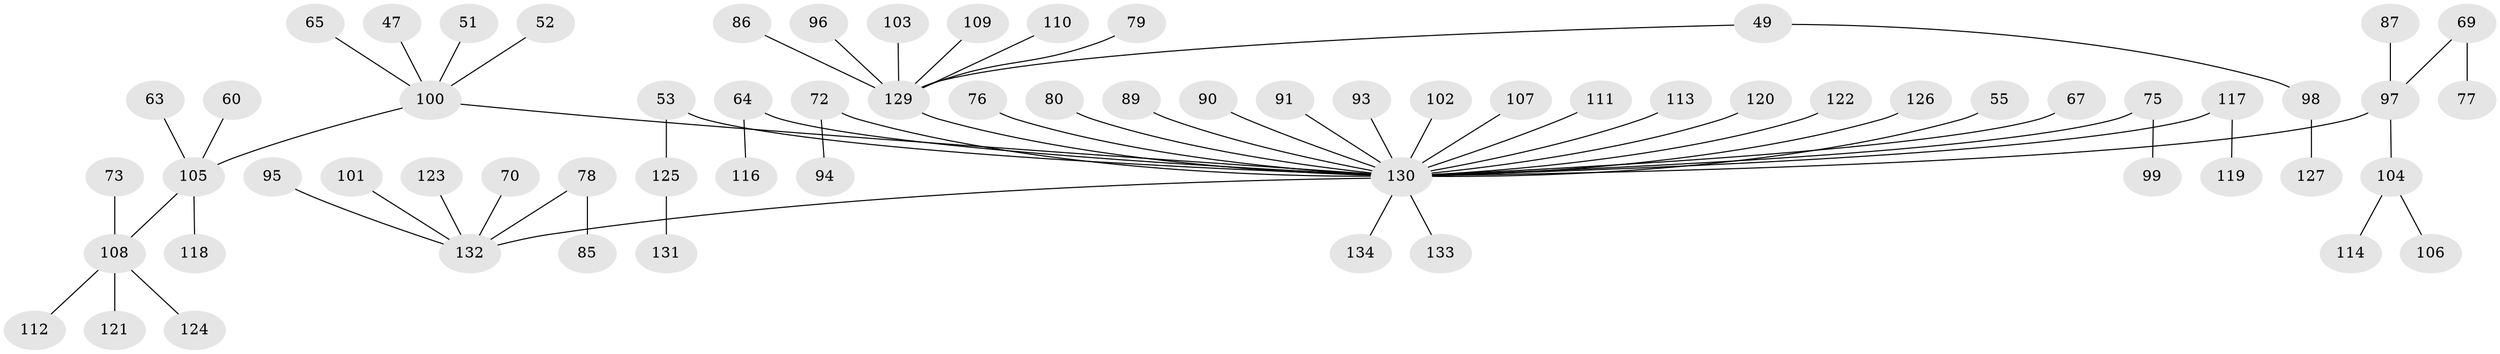 // original degree distribution, {5: 0.05970149253731343, 7: 0.007462686567164179, 3: 0.12686567164179105, 4: 0.03731343283582089, 1: 0.5074626865671642, 8: 0.007462686567164179, 2: 0.2462686567164179, 6: 0.007462686567164179}
// Generated by graph-tools (version 1.1) at 2025/53/03/09/25 04:53:50]
// undirected, 67 vertices, 66 edges
graph export_dot {
graph [start="1"]
  node [color=gray90,style=filled];
  47;
  49 [super="+37"];
  51;
  52;
  53;
  55;
  60;
  63;
  64;
  65;
  67;
  69;
  70;
  72;
  73;
  75;
  76;
  77;
  78;
  79;
  80;
  85;
  86;
  87;
  89;
  90;
  91;
  93;
  94;
  95;
  96;
  97 [super="+22+39"];
  98;
  99;
  100 [super="+31+42"];
  101;
  102;
  103;
  104 [super="+57"];
  105 [super="+38+26"];
  106;
  107;
  108 [super="+50"];
  109;
  110;
  111;
  112;
  113;
  114;
  116;
  117 [super="+115"];
  118;
  119;
  120;
  121;
  122;
  123;
  124;
  125;
  126;
  127;
  129 [super="+35+92"];
  130 [super="+18+88+23+25+28+41+59+84+33+71+30+40+128+62+46"];
  131;
  132 [super="+58+43+45+81+56+74"];
  133;
  134;
  47 -- 100;
  49 -- 98;
  49 -- 129;
  51 -- 100;
  52 -- 100;
  53 -- 125;
  53 -- 130;
  55 -- 130;
  60 -- 105;
  63 -- 105;
  64 -- 116;
  64 -- 130;
  65 -- 100;
  67 -- 130;
  69 -- 77;
  69 -- 97;
  70 -- 132;
  72 -- 94;
  72 -- 130;
  73 -- 108;
  75 -- 99;
  75 -- 130;
  76 -- 130;
  78 -- 85;
  78 -- 132;
  79 -- 129;
  80 -- 130;
  86 -- 129;
  87 -- 97;
  89 -- 130;
  90 -- 130;
  91 -- 130;
  93 -- 130;
  95 -- 132;
  96 -- 129;
  97 -- 130;
  97 -- 104;
  98 -- 127;
  100 -- 130;
  100 -- 105;
  101 -- 132;
  102 -- 130;
  103 -- 129;
  104 -- 106;
  104 -- 114;
  105 -- 118;
  105 -- 108;
  107 -- 130;
  108 -- 121;
  108 -- 112;
  108 -- 124;
  109 -- 129;
  110 -- 129;
  111 -- 130;
  113 -- 130;
  117 -- 130;
  117 -- 119;
  120 -- 130;
  122 -- 130;
  123 -- 132;
  125 -- 131;
  126 -- 130;
  129 -- 130;
  130 -- 133;
  130 -- 134;
  130 -- 132;
}
